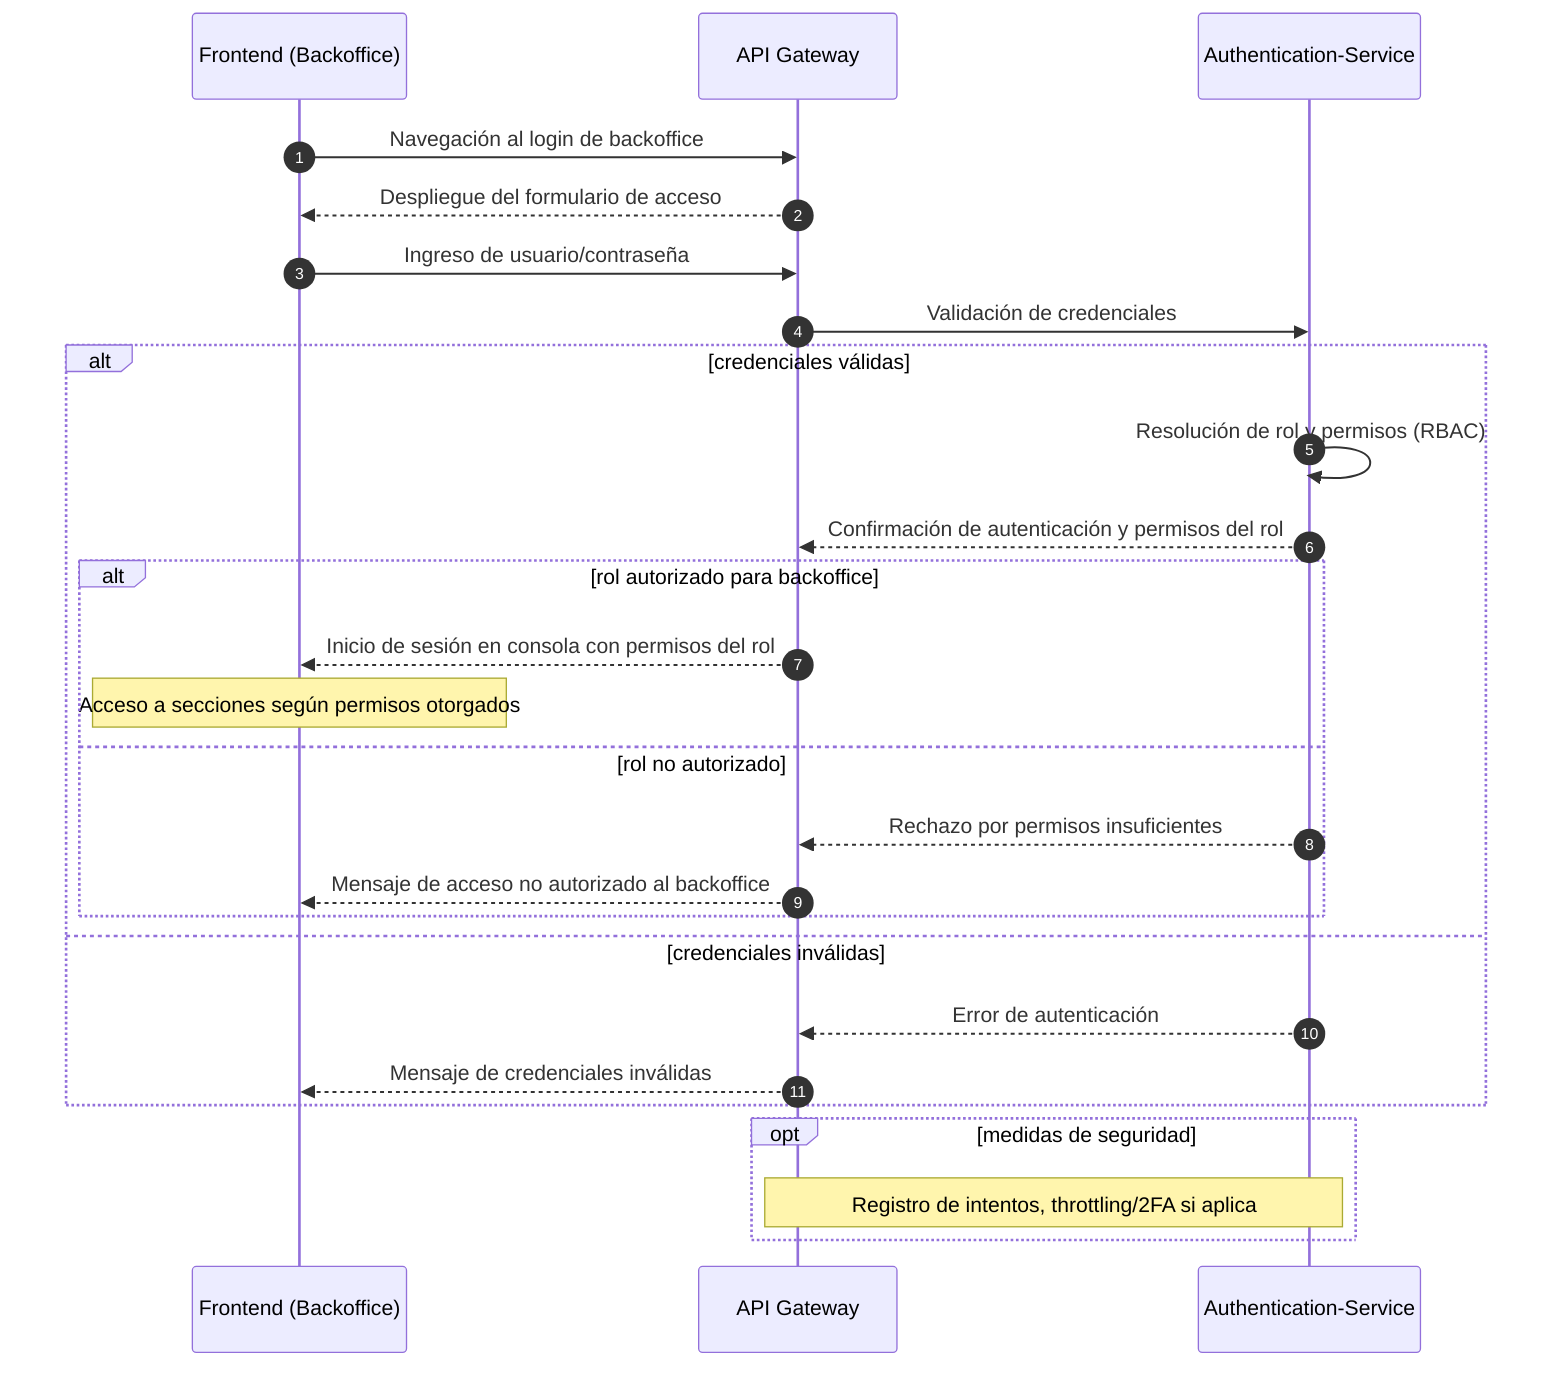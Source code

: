 sequenceDiagram
autonumber
participant AdminFE as Frontend (Backoffice)
participant GW as API Gateway
participant AUTH as Authentication-Service

AdminFE->>GW: Navegación al login de backoffice
GW-->>AdminFE: Despliegue del formulario de acceso

AdminFE->>GW: Ingreso de usuario/contraseña
GW->>AUTH: Validación de credenciales

alt credenciales válidas
  AUTH->>AUTH: Resolución de rol y permisos (RBAC)
  AUTH-->>GW: Confirmación de autenticación y permisos del rol
  alt rol autorizado para backoffice
    GW-->>AdminFE: Inicio de sesión en consola con permisos del rol
    Note over AdminFE: Acceso a secciones según permisos otorgados
  else rol no autorizado
    AUTH-->>GW: Rechazo por permisos insuficientes
    GW-->>AdminFE: Mensaje de acceso no autorizado al backoffice
  end
else credenciales inválidas
  AUTH-->>GW: Error de autenticación
  GW-->>AdminFE: Mensaje de credenciales inválidas
end

opt medidas de seguridad
  Note over AUTH,GW: Registro de intentos, throttling/2FA si aplica
end